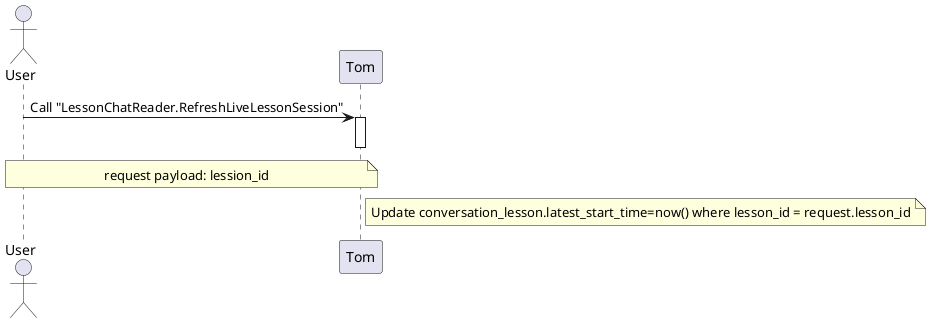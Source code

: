 
@startuml refresh_lesson_session
hide circle

actor User as User order 10
participant Tom as Tom order 40
User -> Tom:  Call "LessonChatReader.RefreshLiveLessonSession"
note over User,Tom
request payload: lession_id
end note
activate Tom
note right Tom
Update conversation_lesson.latest_start_time=now() where lesson_id = request.lesson_id
end note
deactivate Tom
@enduml